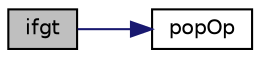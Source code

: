 digraph "ifgt"
{
 // INTERACTIVE_SVG=YES
  edge [fontname="Helvetica",fontsize="10",labelfontname="Helvetica",labelfontsize="10"];
  node [fontname="Helvetica",fontsize="10",shape=record];
  rankdir="LR";
  Node1518 [label="ifgt",height=0.2,width=0.4,color="black", fillcolor="grey75", style="filled", fontcolor="black"];
  Node1518 -> Node1519 [color="midnightblue",fontsize="10",style="solid",fontname="Helvetica"];
  Node1519 [label="popOp",height=0.2,width=0.4,color="black", fillcolor="white", style="filled",URL="$frame_8c.html#a3670f378856724ca85ced056e6bfc5c4"];
}
